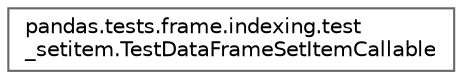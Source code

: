 digraph "Graphical Class Hierarchy"
{
 // LATEX_PDF_SIZE
  bgcolor="transparent";
  edge [fontname=Helvetica,fontsize=10,labelfontname=Helvetica,labelfontsize=10];
  node [fontname=Helvetica,fontsize=10,shape=box,height=0.2,width=0.4];
  rankdir="LR";
  Node0 [id="Node000000",label="pandas.tests.frame.indexing.test\l_setitem.TestDataFrameSetItemCallable",height=0.2,width=0.4,color="grey40", fillcolor="white", style="filled",URL="$dd/d38/classpandas_1_1tests_1_1frame_1_1indexing_1_1test__setitem_1_1TestDataFrameSetItemCallable.html",tooltip=" "];
}
